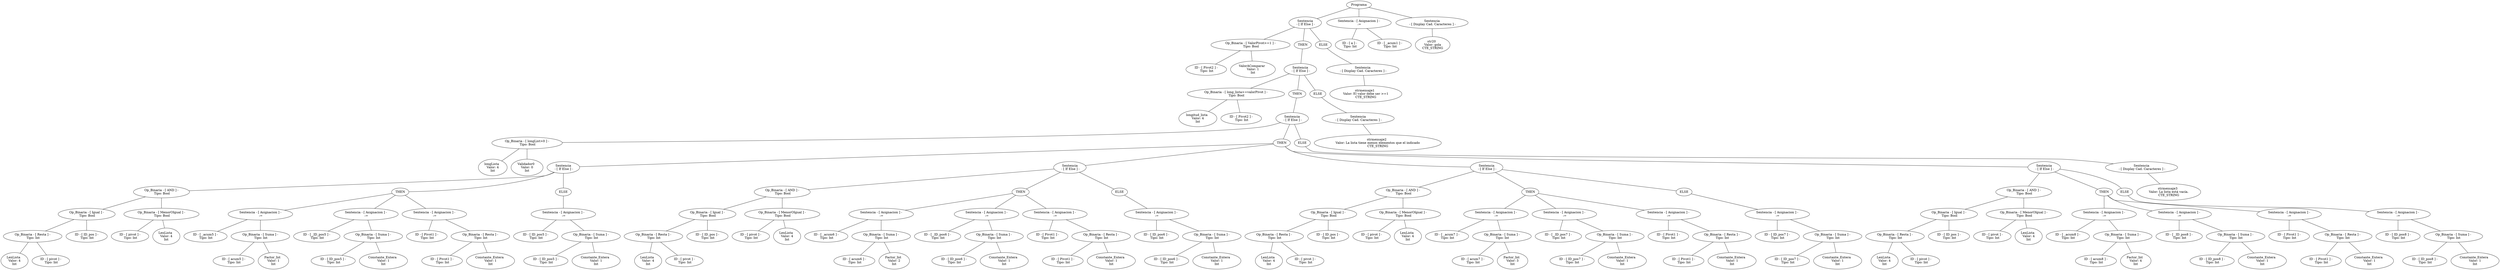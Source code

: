graph G {nodo_programa[label="Programa"]
nodo_1735327612[label="Sentencia
 - [ If Else ] -"]
nodo_programa--nodo_1735327612
nodo_609423877[label=" Op_Binaria - [ ValorPivot>=1 ] - 
 Tipo: Bool"]
nodo_1735327612--nodo_609423877
nodo_1130810654[label=" ID - [ Pivot2 ] - 
 Tipo: Int"]
nodo_609423877--nodo_1130810654
nodo_13722226[label="ValorAComparar  
 Valor: 1 
Int"]
nodo_609423877--nodo_13722226
nodo_17353276121[label="THEN"]
nodo_1735327612--nodo_17353276121
nodo_274003979[label="Sentencia
 - [ If Else ] -"]
nodo_17353276121--nodo_274003979
nodo_741020478[label=" Op_Binaria - [ long_lista>=valorPivot ] - 
 Tipo: Bool"]
nodo_274003979--nodo_741020478
nodo_1498424728[label="longitud_lista  
 Valor: 4 
Int"]
nodo_741020478--nodo_1498424728
nodo_1385766450[label=" ID - [ Pivot2 ] - 
 Tipo: Int"]
nodo_741020478--nodo_1385766450
nodo_2740039791[label="THEN"]
nodo_274003979--nodo_2740039791
nodo_1698308298[label="Sentencia
 - [ If Else ] -"]
nodo_2740039791--nodo_1698308298
nodo_301759920[label=" Op_Binaria - [ longList>0 ] - 
 Tipo: Bool"]
nodo_1698308298--nodo_301759920
nodo_1230563058[label="longLista  
 Valor: 4 
Int"]
nodo_301759920--nodo_1230563058
nodo_1403656549[label="Validador0  
 Valor: 0 
Int"]
nodo_301759920--nodo_1403656549
nodo_16983082981[label="THEN"]
nodo_1698308298--nodo_16983082981
nodo_1730305962[label="Sentencia
 - [ If Else ] -"]
nodo_16983082981--nodo_1730305962
nodo_365014787[label=" Op_Binaria - [ AND ] - 
 Tipo: Bool"]
nodo_1730305962--nodo_365014787
nodo_463516735[label=" Op_Binaria - [ Igual ] - 
 Tipo: Bool"]
nodo_365014787--nodo_463516735
nodo_415426335[label=" Op_Binaria - [ Resta ] - 
 Tipo: Int"]
nodo_463516735--nodo_415426335
nodo_1843934370[label="LenLista  
 Valor: 4 
Int"]
nodo_415426335--nodo_1843934370
nodo_1967728555[label=" ID - [ pivot ] - 
 Tipo: Int"]
nodo_415426335--nodo_1967728555
nodo_1800828017[label=" ID - [ ID_pos ] - 
 Tipo: Int"]
nodo_463516735--nodo_1800828017
nodo_1688439835[label=" Op_Binaria - [ MenorOIgual ] - 
 Tipo: Bool"]
nodo_365014787--nodo_1688439835
nodo_1212348681[label=" ID - [ pivot ] - 
 Tipo: Int"]
nodo_1688439835--nodo_1212348681
nodo_1955265493[label="LenLista  
 Valor: 4 
Int"]
nodo_1688439835--nodo_1955265493
nodo_17303059621[label="THEN"]
nodo_1730305962--nodo_17303059621
nodo_740814025[label="Sentencia - [ Asignacion ] -
 :="]
nodo_17303059621--nodo_740814025
nodo_1411149314[label=" ID - [ _acum5 ] - 
 Tipo: Int"]
nodo_740814025--nodo_1411149314
nodo_197746489[label=" Op_Binaria - [ Suma ] - 
 Tipo: Int"]
nodo_740814025--nodo_197746489
nodo_675174854[label=" ID - [ acum5 ] - 
 Tipo: Int"]
nodo_197746489--nodo_675174854
nodo_825544066[label="Factor_Int  
 Valor: 1 
Int"]
nodo_197746489--nodo_825544066
nodo_1005365676[label="Sentencia - [ Asignacion ] -
 :="]
nodo_17303059621--nodo_1005365676
nodo_204979373[label=" ID - [ _ID_pos5 ] - 
 Tipo: Int"]
nodo_1005365676--nodo_204979373
nodo_1296435845[label=" Op_Binaria - [ Suma ] - 
 Tipo: Int"]
nodo_1005365676--nodo_1296435845
nodo_401377922[label=" ID - [ ID_pos5 ] - 
 Tipo: Int"]
nodo_1296435845--nodo_401377922
nodo_1226043418[label="Constante_Entera  
 Valor: 1 
Int"]
nodo_1296435845--nodo_1226043418
nodo_2029055809[label="Sentencia - [ Asignacion ] -
 :="]
nodo_17303059621--nodo_2029055809
nodo_85967096[label=" ID - [ Pivot1 ] - 
 Tipo: Int"]
nodo_2029055809--nodo_85967096
nodo_1985274435[label=" Op_Binaria - [ Resta ] - 
 Tipo: Int"]
nodo_2029055809--nodo_1985274435
nodo_546394035[label=" ID - [ Pivot1 ] - 
 Tipo: Int"]
nodo_1985274435--nodo_546394035
nodo_1600402951[label="Constante_Entera  
 Valor: 1 
Int"]
nodo_1985274435--nodo_1600402951
nodo_17303059622[label="ELSE"]
nodo_1730305962--nodo_17303059622
nodo_612840723[label="Sentencia - [ Asignacion ] -
 :="]
nodo_17303059622--nodo_612840723
nodo_1972407610[label=" ID - [ ID_pos5 ] - 
 Tipo: Int"]
nodo_612840723--nodo_1972407610
nodo_1599518956[label=" Op_Binaria - [ Suma ] - 
 Tipo: Int"]
nodo_612840723--nodo_1599518956
nodo_561801487[label=" ID - [ ID_pos5 ] - 
 Tipo: Int"]
nodo_1599518956--nodo_561801487
nodo_1011810206[label="Constante_Entera  
 Valor: 1 
Int"]
nodo_1599518956--nodo_1011810206
nodo_1296452720[label="Sentencia
 - [ If Else ] -"]
nodo_16983082981--nodo_1296452720
nodo_658312428[label=" Op_Binaria - [ AND ] - 
 Tipo: Bool"]
nodo_1296452720--nodo_658312428
nodo_1699429653[label=" Op_Binaria - [ Igual ] - 
 Tipo: Bool"]
nodo_658312428--nodo_1699429653
nodo_775068717[label=" Op_Binaria - [ Resta ] - 
 Tipo: Int"]
nodo_1699429653--nodo_775068717
nodo_1365798999[label="LenLista  
 Valor: 4 
Int"]
nodo_775068717--nodo_1365798999
nodo_511528186[label=" ID - [ pivot ] - 
 Tipo: Int"]
nodo_775068717--nodo_511528186
nodo_576879029[label=" ID - [ ID_pos ] - 
 Tipo: Int"]
nodo_1699429653--nodo_576879029
nodo_403393056[label=" Op_Binaria - [ MenorOIgual ] - 
 Tipo: Bool"]
nodo_658312428--nodo_403393056
nodo_183724990[label=" ID - [ pivot ] - 
 Tipo: Int"]
nodo_403393056--nodo_183724990
nodo_2115890310[label="LenLista  
 Valor: 4 
Int"]
nodo_403393056--nodo_2115890310
nodo_12964527201[label="THEN"]
nodo_1296452720--nodo_12964527201
nodo_1325632801[label="Sentencia - [ Asignacion ] -
 :="]
nodo_12964527201--nodo_1325632801
nodo_219911339[label=" ID - [ _acum6 ] - 
 Tipo: Int"]
nodo_1325632801--nodo_219911339
nodo_472162349[label=" Op_Binaria - [ Suma ] - 
 Tipo: Int"]
nodo_1325632801--nodo_472162349
nodo_223090419[label=" ID - [ acum6 ] - 
 Tipo: Int"]
nodo_472162349--nodo_223090419
nodo_420158857[label="Factor_Int  
 Valor: 2 
Int"]
nodo_472162349--nodo_420158857
nodo_1584785662[label="Sentencia - [ Asignacion ] -
 :="]
nodo_12964527201--nodo_1584785662
nodo_253395287[label=" ID - [ _ID_pos6 ] - 
 Tipo: Int"]
nodo_1584785662--nodo_253395287
nodo_914779473[label=" Op_Binaria - [ Suma ] - 
 Tipo: Int"]
nodo_1584785662--nodo_914779473
nodo_1536167676[label=" ID - [ ID_pos6 ] - 
 Tipo: Int"]
nodo_914779473--nodo_1536167676
nodo_718483304[label="Constante_Entera  
 Valor: 1 
Int"]
nodo_914779473--nodo_718483304
nodo_1897399132[label="Sentencia - [ Asignacion ] -
 :="]
nodo_12964527201--nodo_1897399132
nodo_1953567947[label=" ID - [ Pivot1 ] - 
 Tipo: Int"]
nodo_1897399132--nodo_1953567947
nodo_793580375[label=" Op_Binaria - [ Resta ] - 
 Tipo: Int"]
nodo_1897399132--nodo_793580375
nodo_475447737[label=" ID - [ Pivot1 ] - 
 Tipo: Int"]
nodo_793580375--nodo_475447737
nodo_761602956[label="Constante_Entera  
 Valor: 1 
Int"]
nodo_793580375--nodo_761602956
nodo_12964527202[label="ELSE"]
nodo_1296452720--nodo_12964527202
nodo_1364114855[label="Sentencia - [ Asignacion ] -
 :="]
nodo_12964527202--nodo_1364114855
nodo_375315314[label=" ID - [ ID_pos6 ] - 
 Tipo: Int"]
nodo_1364114855--nodo_375315314
nodo_1018137353[label=" Op_Binaria - [ Suma ] - 
 Tipo: Int"]
nodo_1364114855--nodo_1018137353
nodo_953329235[label=" ID - [ ID_pos6 ] - 
 Tipo: Int"]
nodo_1018137353--nodo_953329235
nodo_483759979[label="Constante_Entera  
 Valor: 1 
Int"]
nodo_1018137353--nodo_483759979
nodo_2091932360[label="Sentencia
 - [ If Else ] -"]
nodo_16983082981--nodo_2091932360
nodo_1015509396[label=" Op_Binaria - [ AND ] - 
 Tipo: Bool"]
nodo_2091932360--nodo_1015509396
nodo_290105449[label=" Op_Binaria - [ Igual ] - 
 Tipo: Bool"]
nodo_1015509396--nodo_290105449
nodo_563350500[label=" Op_Binaria - [ Resta ] - 
 Tipo: Int"]
nodo_290105449--nodo_563350500
nodo_1603035908[label="LenLista  
 Valor: 4 
Int"]
nodo_563350500--nodo_1603035908
nodo_1484825264[label=" ID - [ pivot ] - 
 Tipo: Int"]
nodo_563350500--nodo_1484825264
nodo_483217449[label=" ID - [ ID_pos ] - 
 Tipo: Int"]
nodo_290105449--nodo_483217449
nodo_487039871[label=" Op_Binaria - [ MenorOIgual ] - 
 Tipo: Bool"]
nodo_1015509396--nodo_487039871
nodo_556754840[label=" ID - [ pivot ] - 
 Tipo: Int"]
nodo_487039871--nodo_556754840
nodo_2087179311[label="LenLista  
 Valor: 4 
Int"]
nodo_487039871--nodo_2087179311
nodo_20919323601[label="THEN"]
nodo_2091932360--nodo_20919323601
nodo_182296466[label="Sentencia - [ Asignacion ] -
 :="]
nodo_20919323601--nodo_182296466
nodo_711055853[label=" ID - [ _acum7 ] - 
 Tipo: Int"]
nodo_182296466--nodo_711055853
nodo_1881700510[label=" Op_Binaria - [ Suma ] - 
 Tipo: Int"]
nodo_182296466--nodo_1881700510
nodo_841747480[label=" ID - [ acum7 ] - 
 Tipo: Int"]
nodo_1881700510--nodo_841747480
nodo_1960606884[label="Factor_Int  
 Valor: 3 
Int"]
nodo_1881700510--nodo_1960606884
nodo_1424696512[label="Sentencia - [ Asignacion ] -
 :="]
nodo_20919323601--nodo_1424696512
nodo_1893802241[label=" ID - [ _ID_pos7 ] - 
 Tipo: Int"]
nodo_1424696512--nodo_1893802241
nodo_1136544523[label=" Op_Binaria - [ Suma ] - 
 Tipo: Int"]
nodo_1424696512--nodo_1136544523
nodo_295752616[label=" ID - [ ID_pos7 ] - 
 Tipo: Int"]
nodo_1136544523--nodo_295752616
nodo_484452472[label="Constante_Entera  
 Valor: 1 
Int"]
nodo_1136544523--nodo_484452472
nodo_1701899212[label="Sentencia - [ Asignacion ] -
 :="]
nodo_20919323601--nodo_1701899212
nodo_1420235386[label=" ID - [ Pivot1 ] - 
 Tipo: Int"]
nodo_1701899212--nodo_1420235386
nodo_1124972245[label=" Op_Binaria - [ Resta ] - 
 Tipo: Int"]
nodo_1701899212--nodo_1124972245
nodo_1588847908[label=" ID - [ Pivot1 ] - 
 Tipo: Int"]
nodo_1124972245--nodo_1588847908
nodo_1014979509[label="Constante_Entera  
 Valor: 1 
Int"]
nodo_1124972245--nodo_1014979509
nodo_20919323602[label="ELSE"]
nodo_2091932360--nodo_20919323602
nodo_1344776834[label="Sentencia - [ Asignacion ] -
 :="]
nodo_20919323602--nodo_1344776834
nodo_2117207373[label=" ID - [ ID_pos7 ] - 
 Tipo: Int"]
nodo_1344776834--nodo_2117207373
nodo_1072252266[label=" Op_Binaria - [ Suma ] - 
 Tipo: Int"]
nodo_1344776834--nodo_1072252266
nodo_2039284689[label=" ID - [ ID_pos7 ] - 
 Tipo: Int"]
nodo_1072252266--nodo_2039284689
nodo_345228760[label="Constante_Entera  
 Valor: 1 
Int"]
nodo_1072252266--nodo_345228760
nodo_2061873770[label="Sentencia
 - [ If Else ] -"]
nodo_16983082981--nodo_2061873770
nodo_265448009[label=" Op_Binaria - [ AND ] - 
 Tipo: Bool"]
nodo_2061873770--nodo_265448009
nodo_508584937[label=" Op_Binaria - [ Igual ] - 
 Tipo: Bool"]
nodo_265448009--nodo_508584937
nodo_342345982[label=" Op_Binaria - [ Resta ] - 
 Tipo: Int"]
nodo_508584937--nodo_342345982
nodo_1128685306[label="LenLista  
 Valor: 4 
Int"]
nodo_342345982--nodo_1128685306
nodo_1608185081[label=" ID - [ pivot ] - 
 Tipo: Int"]
nodo_342345982--nodo_1608185081
nodo_1116249024[label=" ID - [ ID_pos ] - 
 Tipo: Int"]
nodo_508584937--nodo_1116249024
nodo_1753385815[label=" Op_Binaria - [ MenorOIgual ] - 
 Tipo: Bool"]
nodo_265448009--nodo_1753385815
nodo_423803187[label=" ID - [ pivot ] - 
 Tipo: Int"]
nodo_1753385815--nodo_423803187
nodo_297270238[label="LenLista  
 Valor: 4 
Int"]
nodo_1753385815--nodo_297270238
nodo_20618737701[label="THEN"]
nodo_2061873770--nodo_20618737701
nodo_401024179[label="Sentencia - [ Asignacion ] -
 :="]
nodo_20618737701--nodo_401024179
nodo_1799609643[label=" ID - [ _acum8 ] - 
 Tipo: Int"]
nodo_401024179--nodo_1799609643
nodo_1740925521[label=" Op_Binaria - [ Suma ] - 
 Tipo: Int"]
nodo_401024179--nodo_1740925521
nodo_1233327228[label=" ID - [ acum8 ] - 
 Tipo: Int"]
nodo_1740925521--nodo_1233327228
nodo_1599078877[label="Factor_Int  
 Valor: 4 
Int"]
nodo_1740925521--nodo_1599078877
nodo_1743745859[label="Sentencia - [ Asignacion ] -
 :="]
nodo_20618737701--nodo_1743745859
nodo_313544720[label=" ID - [ _ID_pos8 ] - 
 Tipo: Int"]
nodo_1743745859--nodo_313544720
nodo_1457665781[label=" Op_Binaria - [ Suma ] - 
 Tipo: Int"]
nodo_1743745859--nodo_1457665781
nodo_118745249[label=" ID - [ ID_pos8 ] - 
 Tipo: Int"]
nodo_1457665781--nodo_118745249
nodo_461039211[label="Constante_Entera  
 Valor: 1 
Int"]
nodo_1457665781--nodo_461039211
nodo_190453188[label="Sentencia - [ Asignacion ] -
 :="]
nodo_20618737701--nodo_190453188
nodo_1279840196[label=" ID - [ Pivot1 ] - 
 Tipo: Int"]
nodo_190453188--nodo_1279840196
nodo_1409703948[label=" Op_Binaria - [ Resta ] - 
 Tipo: Int"]
nodo_190453188--nodo_1409703948
nodo_402885977[label=" ID - [ Pivot1 ] - 
 Tipo: Int"]
nodo_1409703948--nodo_402885977
nodo_1135370152[label="Constante_Entera  
 Valor: 1 
Int"]
nodo_1409703948--nodo_1135370152
nodo_20618737702[label="ELSE"]
nodo_2061873770--nodo_20618737702
nodo_1225826038[label="Sentencia - [ Asignacion ] -
 :="]
nodo_20618737702--nodo_1225826038
nodo_787583448[label=" ID - [ ID_pos8 ] - 
 Tipo: Int"]
nodo_1225826038--nodo_787583448
nodo_706521114[label=" Op_Binaria - [ Suma ] - 
 Tipo: Int"]
nodo_1225826038--nodo_706521114
nodo_200074222[label=" ID - [ ID_pos8 ] - 
 Tipo: Int"]
nodo_706521114--nodo_200074222
nodo_1187396427[label="Constante_Entera  
 Valor: 1 
Int"]
nodo_706521114--nodo_1187396427
nodo_16983082982[label="ELSE"]
nodo_1698308298--nodo_16983082982
nodo_1687887130[label="Sentencia
 - [ Display Cad. Caracteres ] -"]
nodo_16983082982--nodo_1687887130
nodo_721958379[label="strmensaje3  
 Valor: La lista está vacía. 
CTE_STRING"]
nodo_1687887130--nodo_721958379
nodo_2740039792[label="ELSE"]
nodo_274003979--nodo_2740039792
nodo_1192706295[label="Sentencia
 - [ Display Cad. Caracteres ] -"]
nodo_2740039792--nodo_1192706295
nodo_813446973[label="strmensaje2  
 Valor: La lista tiene menos elementos que el indicado 
CTE_STRING"]
nodo_1192706295--nodo_813446973
nodo_17353276122[label="ELSE"]
nodo_1735327612--nodo_17353276122
nodo_213094373[label="Sentencia
 - [ Display Cad. Caracteres ] -"]
nodo_17353276122--nodo_213094373
nodo_1727943925[label="strmensaje1  
 Valor: El valor debe ser >=1 
CTE_STRING"]
nodo_213094373--nodo_1727943925
nodo_504840296[label="Sentencia - [ Asignacion ] -
 :="]
nodo_programa--nodo_504840296
nodo_454275109[label=" ID - [ a ] - 
 Tipo: Int"]
nodo_504840296--nodo_454275109
nodo_1242020261[label=" ID - [ _acum1 ] - 
 Tipo: Int"]
nodo_504840296--nodo_1242020261
nodo_1100407966[label="Sentencia
 - [ Display Cad. Caracteres ] -"]
nodo_programa--nodo_1100407966
nodo_1524358055[label="str20  
 Valor: gola 
CTE_STRING"]
nodo_1100407966--nodo_1524358055
}

